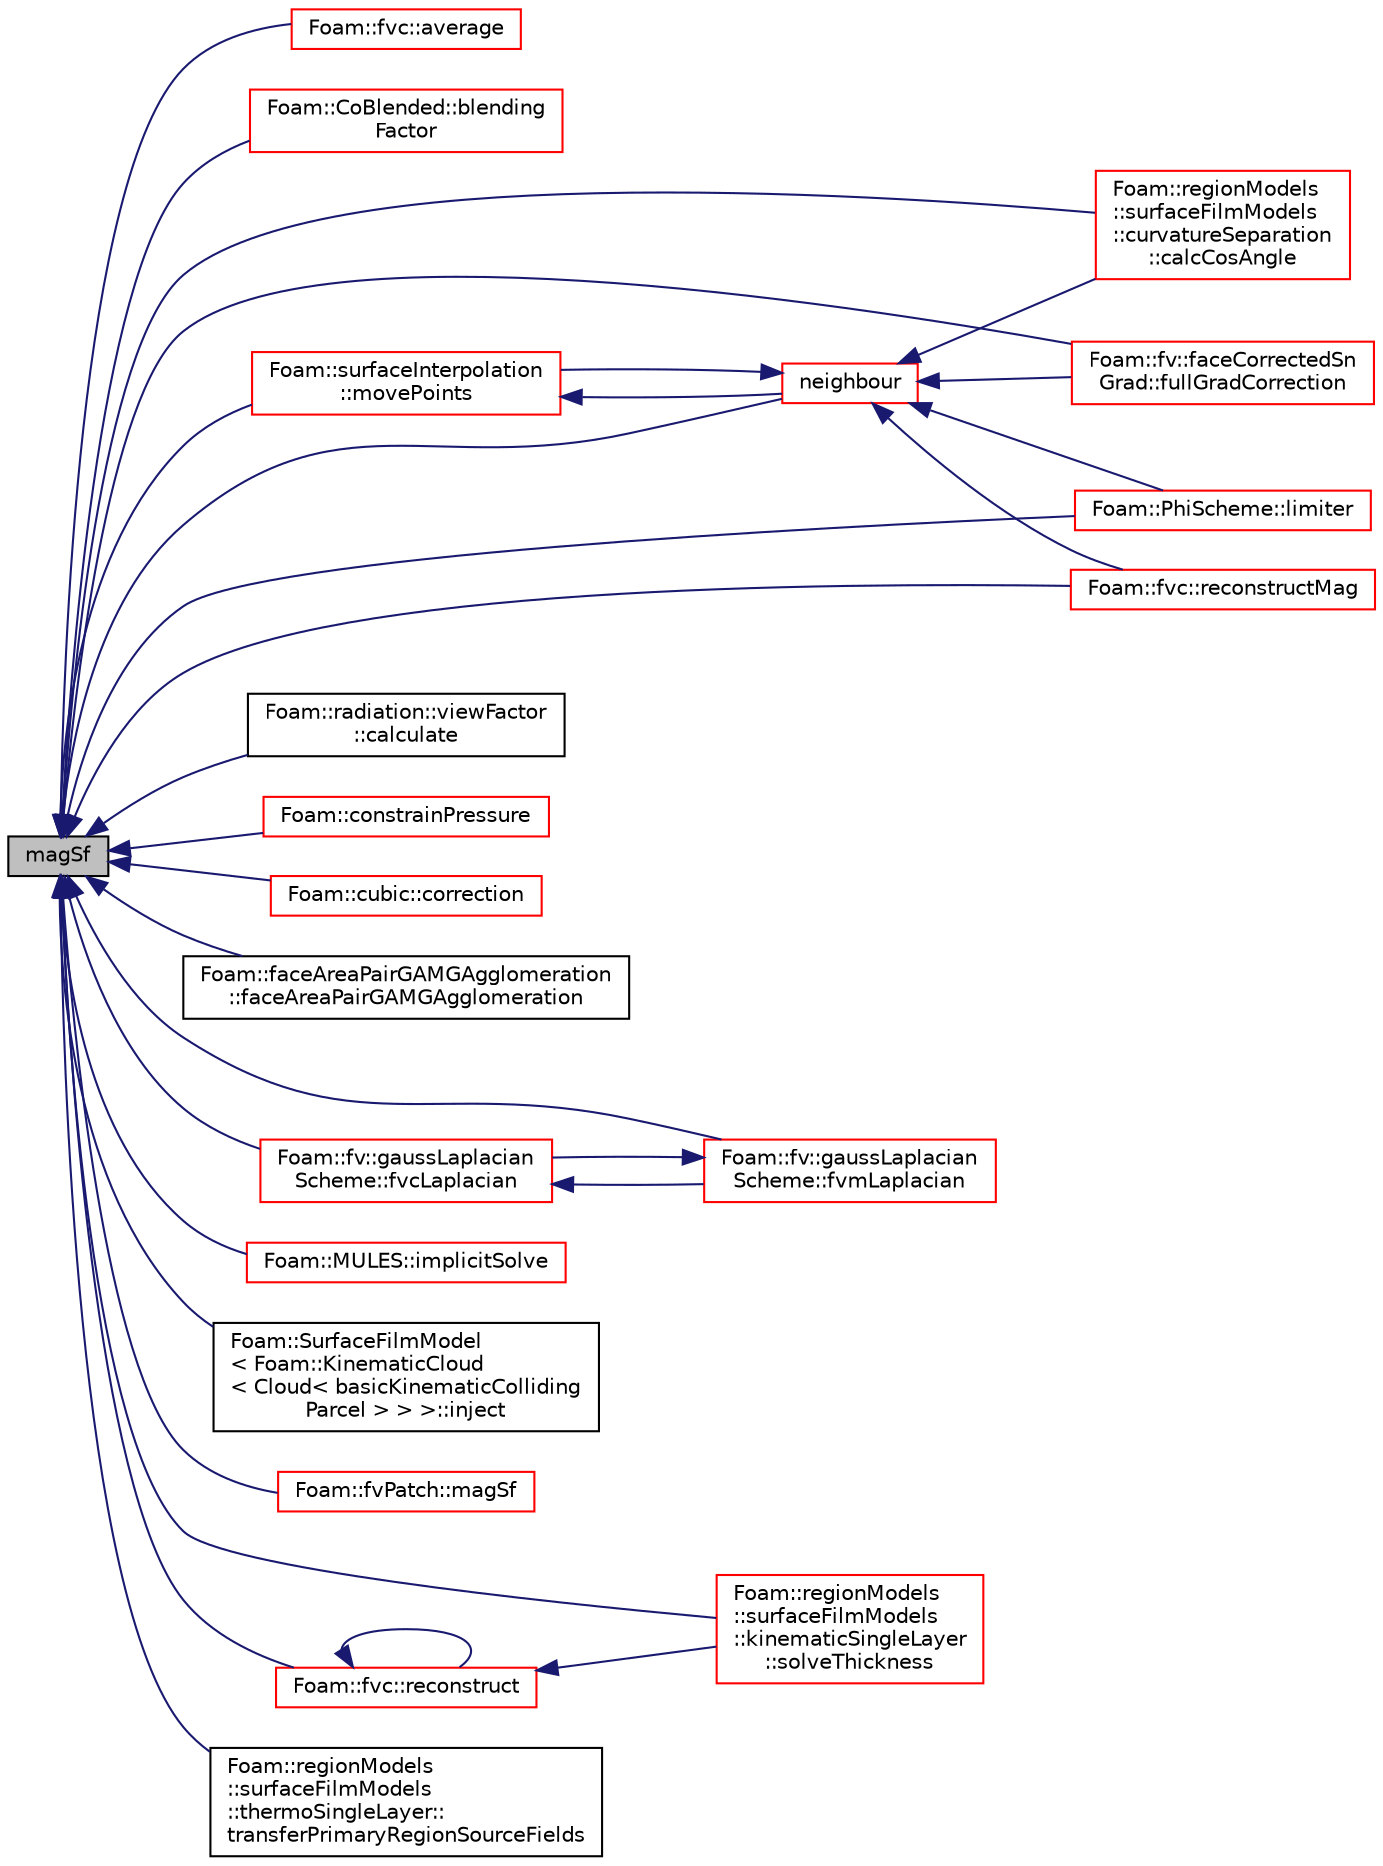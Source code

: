 digraph "magSf"
{
  bgcolor="transparent";
  edge [fontname="Helvetica",fontsize="10",labelfontname="Helvetica",labelfontsize="10"];
  node [fontname="Helvetica",fontsize="10",shape=record];
  rankdir="LR";
  Node23117 [label="magSf",height=0.2,width=0.4,color="black", fillcolor="grey75", style="filled", fontcolor="black"];
  Node23117 -> Node23118 [dir="back",color="midnightblue",fontsize="10",style="solid",fontname="Helvetica"];
  Node23118 [label="Foam::fvc::average",height=0.2,width=0.4,color="red",URL="$a21861.html#a081533edd829853720cd0cbb61c5d49f",tooltip="Area-weighted average a surfaceField creating a volField. "];
  Node23117 -> Node23207 [dir="back",color="midnightblue",fontsize="10",style="solid",fontname="Helvetica"];
  Node23207 [label="Foam::CoBlended::blending\lFactor",height=0.2,width=0.4,color="red",URL="$a23985.html#a04e8a7d5e7e25e7b04e427a68885ab2b",tooltip="Return the face-based blending factor. "];
  Node23117 -> Node23213 [dir="back",color="midnightblue",fontsize="10",style="solid",fontname="Helvetica"];
  Node23213 [label="Foam::regionModels\l::surfaceFilmModels\l::curvatureSeparation\l::calcCosAngle",height=0.2,width=0.4,color="red",URL="$a30173.html#a6595a2ccc657d73bb3e77c3dad18b386",tooltip="Calculate the cosine of the angle between gravity vector and. "];
  Node23117 -> Node23216 [dir="back",color="midnightblue",fontsize="10",style="solid",fontname="Helvetica"];
  Node23216 [label="Foam::radiation::viewFactor\l::calculate",height=0.2,width=0.4,color="black",URL="$a31381.html#afe1d8348c24e6589bc7c0b3f689316a7",tooltip="Solve system of equation(s) "];
  Node23117 -> Node23217 [dir="back",color="midnightblue",fontsize="10",style="solid",fontname="Helvetica"];
  Node23217 [label="Foam::constrainPressure",height=0.2,width=0.4,color="red",URL="$a21851.html#a032bf69fc7d5a3289a0785f6f3d8b75b"];
  Node23117 -> Node23221 [dir="back",color="midnightblue",fontsize="10",style="solid",fontname="Helvetica"];
  Node23221 [label="Foam::cubic::correction",height=0.2,width=0.4,color="red",URL="$a23989.html#acc9188c066344eea3cfd4b7f114eef3e",tooltip="Return the explicit correction to the face-interpolate. "];
  Node23117 -> Node23223 [dir="back",color="midnightblue",fontsize="10",style="solid",fontname="Helvetica"];
  Node23223 [label="Foam::faceAreaPairGAMGAgglomeration\l::faceAreaPairGAMGAgglomeration",height=0.2,width=0.4,color="black",URL="$a23453.html#a7906519c7c208b56f01aaf7addac8958",tooltip="Construct given mesh and controls. "];
  Node23117 -> Node23224 [dir="back",color="midnightblue",fontsize="10",style="solid",fontname="Helvetica"];
  Node23224 [label="Foam::fv::faceCorrectedSn\lGrad::fullGradCorrection",height=0.2,width=0.4,color="red",URL="$a23417.html#ae3eb8307c31a36fcb2cbf122a447896b",tooltip="Return the explicit correction to the faceCorrectedSnGrad. "];
  Node23117 -> Node23228 [dir="back",color="midnightblue",fontsize="10",style="solid",fontname="Helvetica"];
  Node23228 [label="Foam::fv::gaussLaplacian\lScheme::fvcLaplacian",height=0.2,width=0.4,color="red",URL="$a23397.html#a3b7763d1c413ef4161fb02b170ba7194"];
  Node23228 -> Node23231 [dir="back",color="midnightblue",fontsize="10",style="solid",fontname="Helvetica"];
  Node23231 [label="Foam::fv::gaussLaplacian\lScheme::fvmLaplacian",height=0.2,width=0.4,color="red",URL="$a23397.html#ac363258e34a38773cd5e029506a4b945"];
  Node23231 -> Node23228 [dir="back",color="midnightblue",fontsize="10",style="solid",fontname="Helvetica"];
  Node23117 -> Node23231 [dir="back",color="midnightblue",fontsize="10",style="solid",fontname="Helvetica"];
  Node23117 -> Node23232 [dir="back",color="midnightblue",fontsize="10",style="solid",fontname="Helvetica"];
  Node23232 [label="Foam::MULES::implicitSolve",height=0.2,width=0.4,color="red",URL="$a21864.html#af3ebc5af31512182ee43a56e994f4aaf"];
  Node23117 -> Node23235 [dir="back",color="midnightblue",fontsize="10",style="solid",fontname="Helvetica"];
  Node23235 [label="Foam::SurfaceFilmModel\l\< Foam::KinematicCloud\l\< Cloud\< basicKinematicColliding\lParcel \> \> \>::inject",height=0.2,width=0.4,color="black",URL="$a24905.html#ad56021712258ad92961ed1dcb0941870",tooltip="Inject parcels into the cloud. "];
  Node23117 -> Node23236 [dir="back",color="midnightblue",fontsize="10",style="solid",fontname="Helvetica"];
  Node23236 [label="Foam::PhiScheme::limiter",height=0.2,width=0.4,color="red",URL="$a23889.html#ab5b7fd4ec9a566fa360765146f0c4f4f",tooltip="Return the interpolation weighting factors. "];
  Node23117 -> Node23238 [dir="back",color="midnightblue",fontsize="10",style="solid",fontname="Helvetica"];
  Node23238 [label="Foam::fvPatch::magSf",height=0.2,width=0.4,color="red",URL="$a23693.html#a9a7c95d3e0cb6fd08cd82a30b92ec106",tooltip="Return face area magnitudes. "];
  Node23117 -> Node23264 [dir="back",color="midnightblue",fontsize="10",style="solid",fontname="Helvetica"];
  Node23264 [label="Foam::surfaceInterpolation\l::movePoints",height=0.2,width=0.4,color="red",URL="$a24105.html#a049fe0a86e2c86b4c0bb5fe02583bea4",tooltip="Do what is neccessary if the mesh has moved. "];
  Node23264 -> Node23286 [dir="back",color="midnightblue",fontsize="10",style="solid",fontname="Helvetica"];
  Node23286 [label="neighbour",height=0.2,width=0.4,color="red",URL="$a23593.html#aab1a7f2af09b33005a527e107c7b3fad",tooltip="Internal face neighbour. "];
  Node23286 -> Node23213 [dir="back",color="midnightblue",fontsize="10",style="solid",fontname="Helvetica"];
  Node23286 -> Node23224 [dir="back",color="midnightblue",fontsize="10",style="solid",fontname="Helvetica"];
  Node23286 -> Node23236 [dir="back",color="midnightblue",fontsize="10",style="solid",fontname="Helvetica"];
  Node23286 -> Node23264 [dir="back",color="midnightblue",fontsize="10",style="solid",fontname="Helvetica"];
  Node23286 -> Node23332 [dir="back",color="midnightblue",fontsize="10",style="solid",fontname="Helvetica"];
  Node23332 [label="Foam::fvc::reconstructMag",height=0.2,width=0.4,color="red",URL="$a21861.html#a29cdad91ee3fc2ac251ac2b4872557da"];
  Node23117 -> Node23286 [dir="back",color="midnightblue",fontsize="10",style="solid",fontname="Helvetica"];
  Node23117 -> Node25006 [dir="back",color="midnightblue",fontsize="10",style="solid",fontname="Helvetica"];
  Node25006 [label="Foam::fvc::reconstruct",height=0.2,width=0.4,color="red",URL="$a21861.html#ad3f62a925e1c910123bc88b6572e4b78"];
  Node25006 -> Node25006 [dir="back",color="midnightblue",fontsize="10",style="solid",fontname="Helvetica"];
  Node25006 -> Node23343 [dir="back",color="midnightblue",fontsize="10",style="solid",fontname="Helvetica"];
  Node23343 [label="Foam::regionModels\l::surfaceFilmModels\l::kinematicSingleLayer\l::solveThickness",height=0.2,width=0.4,color="red",URL="$a30117.html#a38ccae6e6751502d71d2490fca96a516",tooltip="Solve coupled velocity-thickness equations. "];
  Node23117 -> Node23332 [dir="back",color="midnightblue",fontsize="10",style="solid",fontname="Helvetica"];
  Node23117 -> Node23343 [dir="back",color="midnightblue",fontsize="10",style="solid",fontname="Helvetica"];
  Node23117 -> Node25040 [dir="back",color="midnightblue",fontsize="10",style="solid",fontname="Helvetica"];
  Node25040 [label="Foam::regionModels\l::surfaceFilmModels\l::thermoSingleLayer::\ltransferPrimaryRegionSourceFields",height=0.2,width=0.4,color="black",URL="$a30265.html#ad280476804f72e6d48d182e2d0814a46",tooltip="Transfer source fields from the primary region to the film region. "];
}
